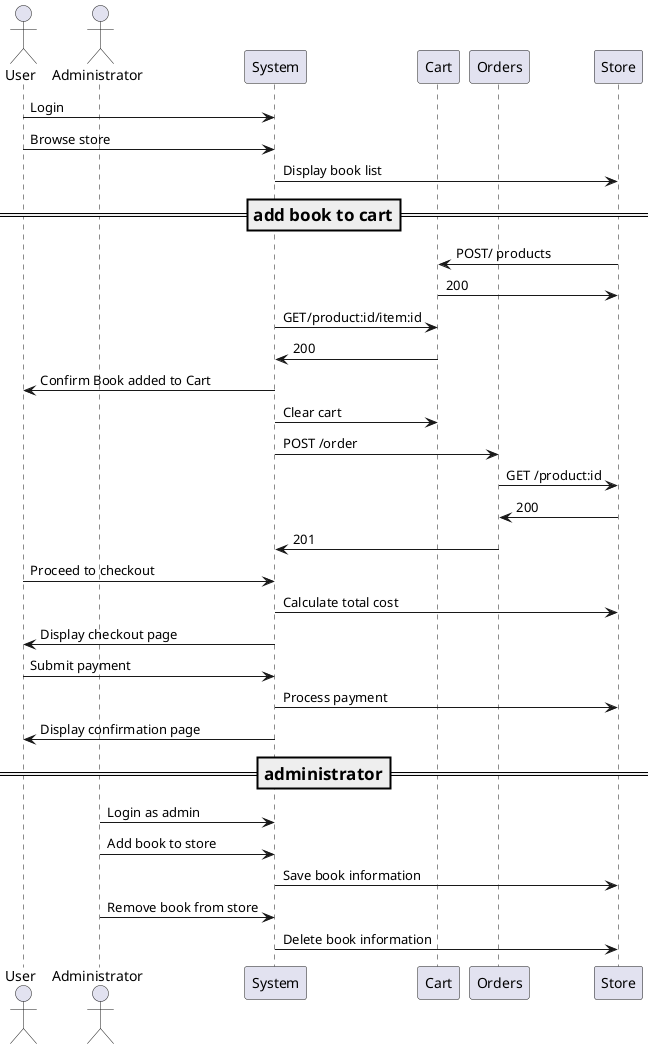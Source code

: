 @startuml

    actor User
    actor Administrator
    participant System
    participant Cart
    participant Orders
    participant Store

    User -> System: Login
    User -> System: Browse store
    System -> Store: Display book list

    === add book to cart ==
    Store -> Cart : POST/ products
    Cart -> Store : 200
    System -> Cart: GET/product:id/item:id
    Cart -> System : 200
    System -> User: Confirm Book added to Cart 
    System -> Cart: Clear cart
    System -> Orders : POST /order
    Orders -> Store : GET /product:id
    Store -> Orders : 200
    Orders -> System : 201
    User -> System: Proceed to checkout
    System -> Store: Calculate total cost
    System -> User: Display checkout page
    User -> System: Submit payment
    System -> Store: Process payment
    System -> User: Display confirmation page


    === administrator ==
    Administrator -> System: Login as admin
    Administrator -> System: Add book to store
    System -> Store: Save book information
    Administrator -> System: Remove book from store
    System -> Store: Delete book information

@enduml